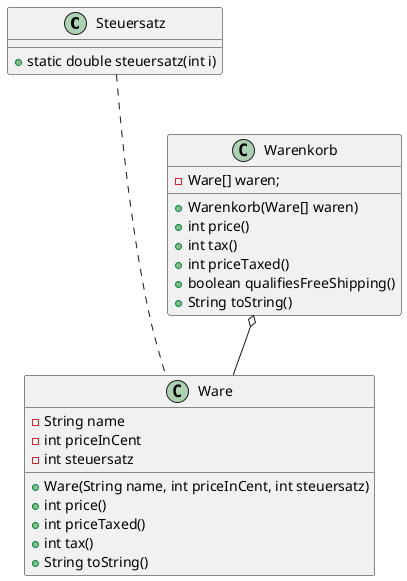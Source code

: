 @startuml klassendiagramm

class Steuersatz {
	+static double steuersatz(int i)
}

class Ware {
	-String name
	-int priceInCent
	-int steuersatz

	+Ware(String name, int priceInCent, int steuersatz)
	+int price()
	+int priceTaxed()
	+int tax()
	+String toString()
}

class Warenkorb {
	-Ware[] waren;
	
	+Warenkorb(Ware[] waren)
	+int price()
	+int tax()
	+int priceTaxed()
	+boolean qualifiesFreeShipping()
	+String toString()
}

Steuersatz ... Ware
Warenkorb o-- Ware

@enduml

@startuml objektdiagramm

object stift1 {
	name = "Stift 1"
	priceInCent = 100
	steuerSatz = 0
}

object stift2 {
	name = "Stift 2"
	priceInCent = 100
	steuerSatz = 1
}

object warenkorb1 {
	waren = [stift1, stift2]
}

warenkorb1 o-- stift1
warenkorb1 o-- stift2

@enduml